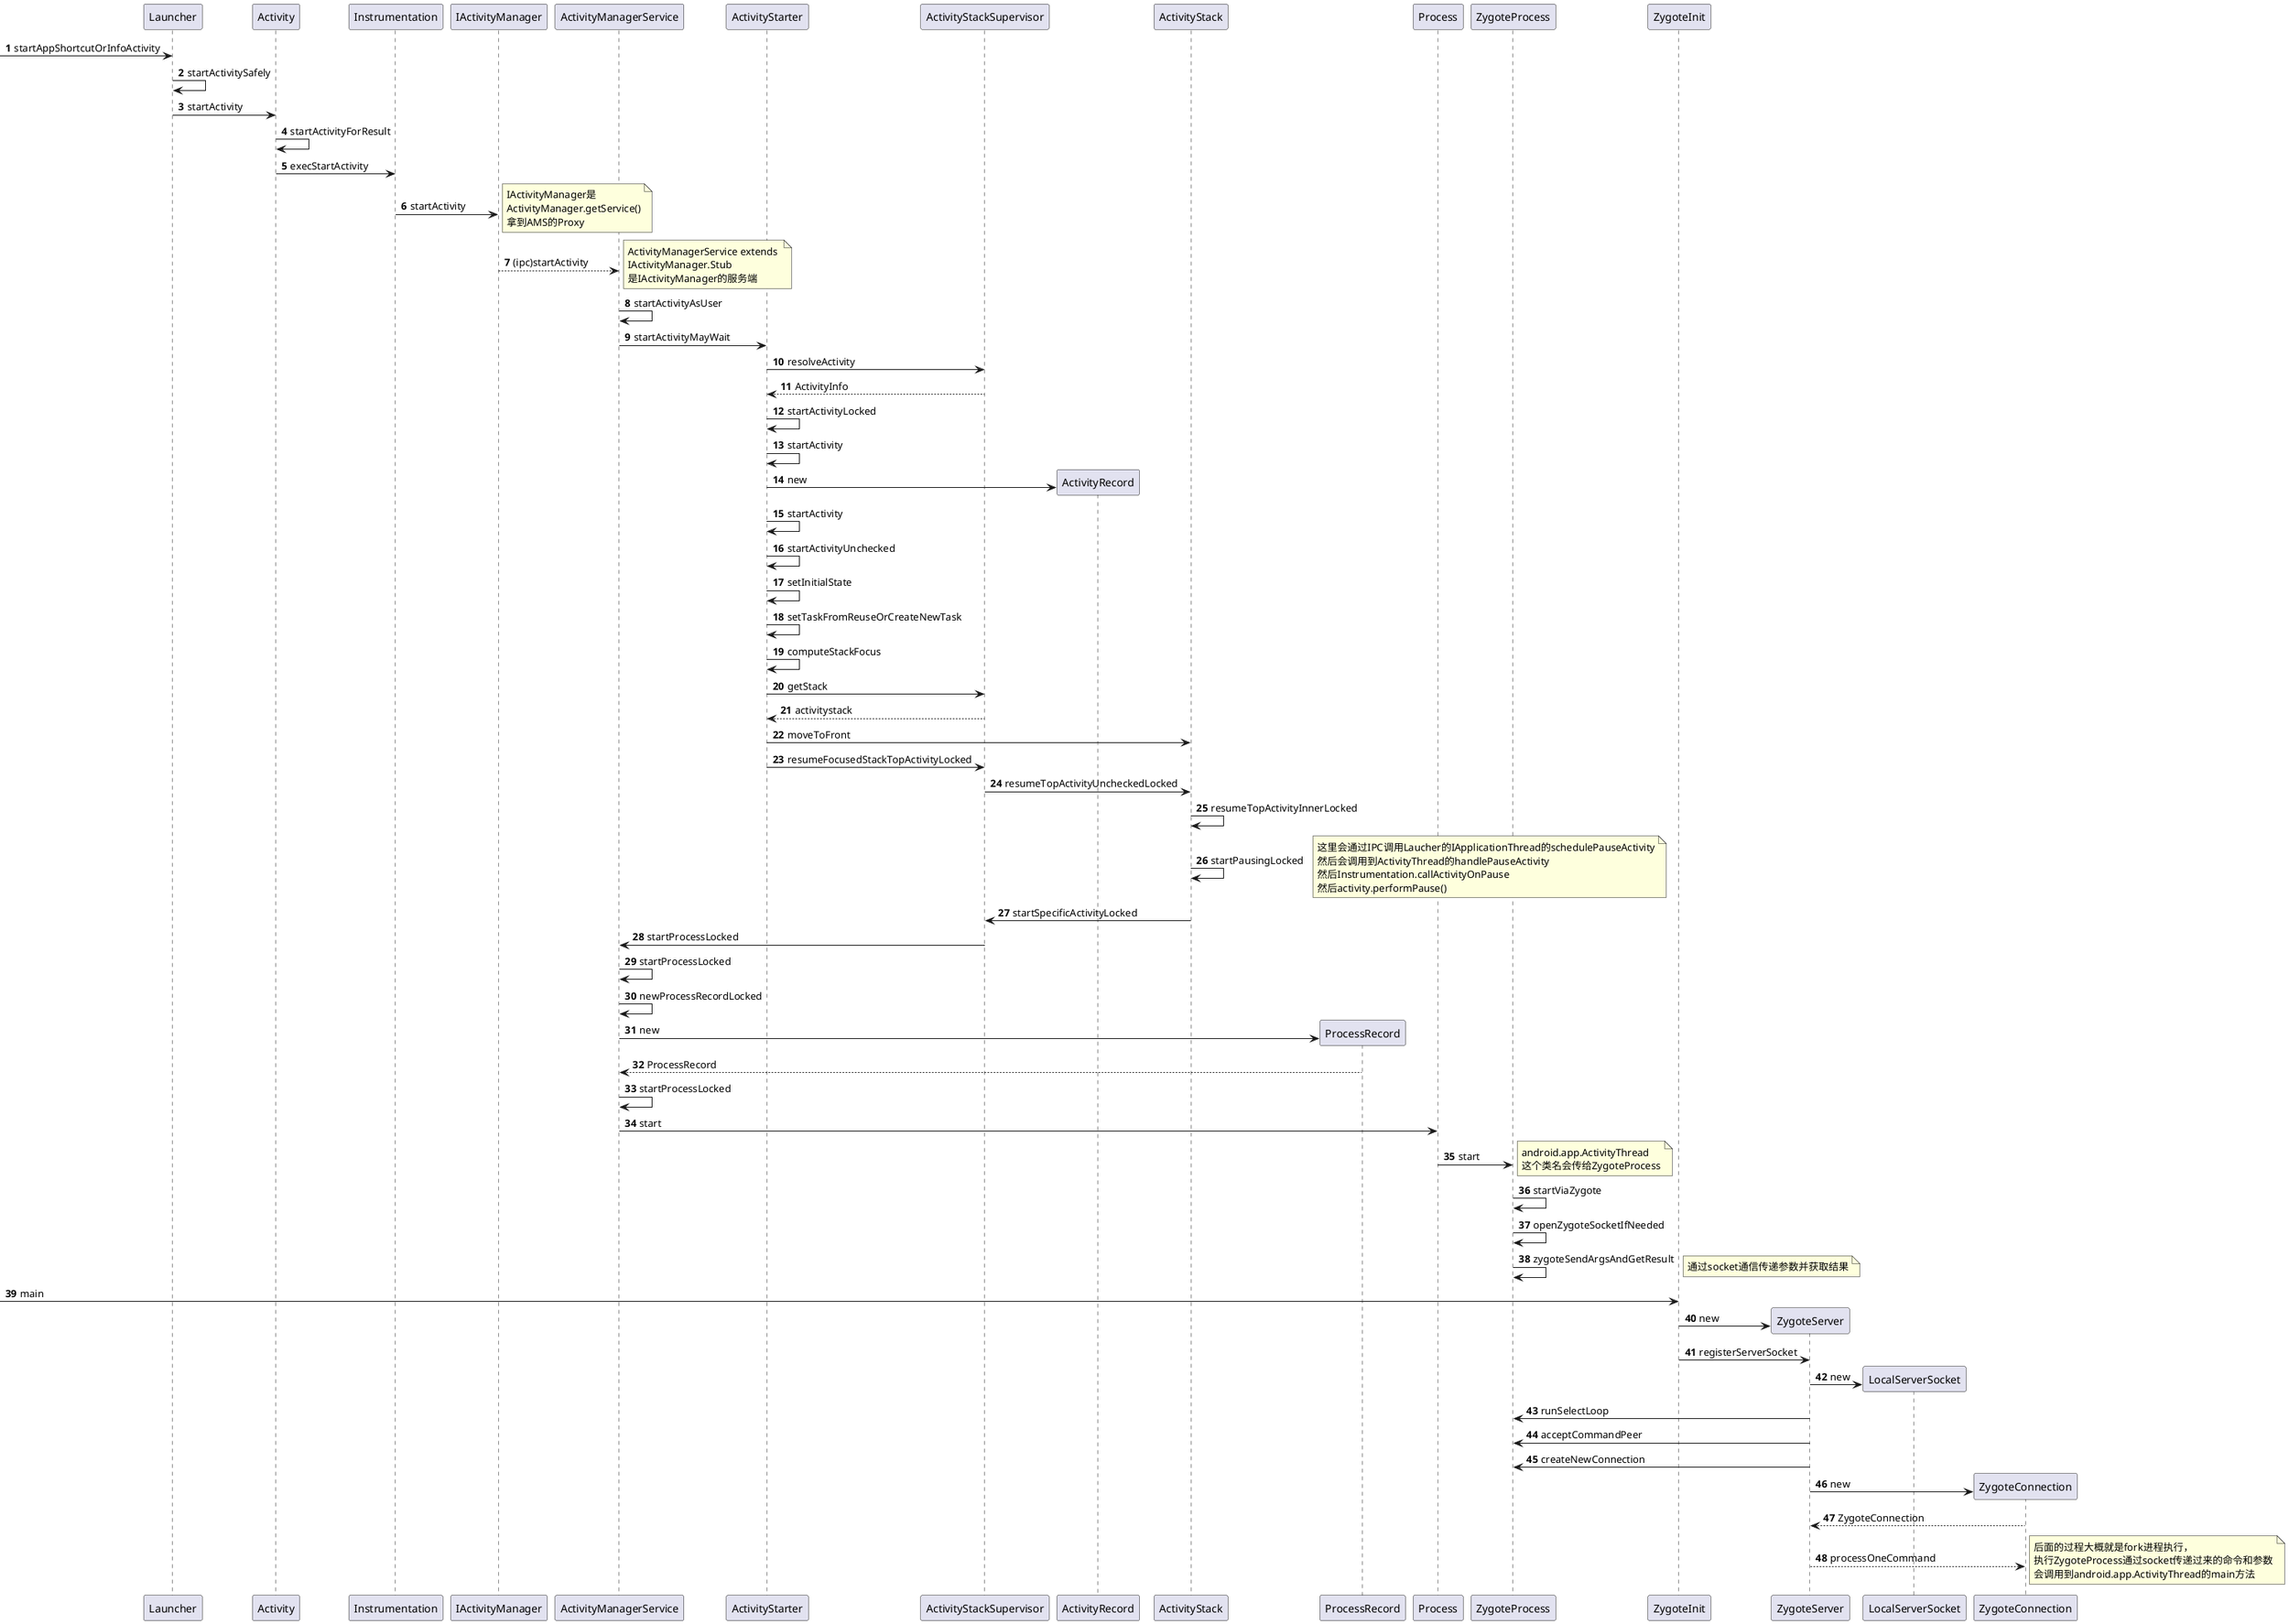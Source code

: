 @startuml

autonumber

[->Launcher : startAppShortcutOrInfoActivity
Launcher -> Launcher : startActivitySafely

Launcher -> Activity : startActivity
Activity -> Activity : startActivityForResult
Activity -> Instrumentation : execStartActivity

Instrumentation -> IActivityManager : startActivity
note right 
IActivityManager是
ActivityManager.getService()
拿到AMS的Proxy
end note

IActivityManager ----> ActivityManagerService : (ipc)startActivity

note right
ActivityManagerService extends 
IActivityManager.Stub
是IActivityManager的服务端
end note

ActivityManagerService -> ActivityManagerService : startActivityAsUser

ActivityManagerService -> ActivityStarter : startActivityMayWait

ActivityStarter -> ActivityStackSupervisor : resolveActivity

ActivityStackSupervisor --> ActivityStarter : ActivityInfo

ActivityStarter -> ActivityStarter : startActivityLocked
ActivityStarter -> ActivityStarter : startActivity

create ActivityRecord
ActivityStarter -> ActivityRecord : new

ActivityStarter -> ActivityStarter : startActivity
ActivityStarter -> ActivityStarter : startActivityUnchecked
ActivityStarter -> ActivityStarter : setInitialState


ActivityStarter -> ActivityStarter : setTaskFromReuseOrCreateNewTask
ActivityStarter -> ActivityStarter : computeStackFocus
ActivityStarter -> ActivityStackSupervisor : getStack
ActivityStackSupervisor --> ActivityStarter : activitystack
ActivityStarter -> ActivityStack : moveToFront

ActivityStarter -> ActivityStackSupervisor : resumeFocusedStackTopActivityLocked
ActivityStackSupervisor -> ActivityStack : resumeTopActivityUncheckedLocked
ActivityStack -> ActivityStack : resumeTopActivityInnerLocked
ActivityStack -> ActivityStack : startPausingLocked

note right
这里会通过IPC调用Laucher的IApplicationThread的schedulePauseActivity
然后会调用到ActivityThread的handlePauseActivity
然后Instrumentation.callActivityOnPause
然后activity.performPause()
end note

ActivityStack -> ActivityStackSupervisor : startSpecificActivityLocked

ActivityStackSupervisor -> ActivityManagerService : startProcessLocked
ActivityManagerService -> ActivityManagerService : startProcessLocked
ActivityManagerService -> ActivityManagerService : newProcessRecordLocked

create ProcessRecord

ActivityManagerService -> ProcessRecord : new

ProcessRecord --> ActivityManagerService : ProcessRecord

ActivityManagerService -> ActivityManagerService : startProcessLocked
ActivityManagerService -> Process : start

Process -> ZygoteProcess : start
note right
android.app.ActivityThread
这个类名会传给ZygoteProcess
end note
ZygoteProcess -> ZygoteProcess : startViaZygote
ZygoteProcess -> ZygoteProcess : openZygoteSocketIfNeeded
ZygoteProcess -> ZygoteProcess : zygoteSendArgsAndGetResult
note right
通过socket通信传递参数并获取结果
end note

[-> ZygoteInit : main

create ZygoteServer

ZygoteInit -> ZygoteServer : new

ZygoteInit -> ZygoteServer : registerServerSocket

create LocalServerSocket
ZygoteServer -> LocalServerSocket : new 

ZygoteServer -> ZygoteProcess : runSelectLoop
ZygoteServer -> ZygoteProcess : acceptCommandPeer
ZygoteServer -> ZygoteProcess : createNewConnection
create ZygoteConnection
ZygoteServer -> ZygoteConnection : new 
ZygoteConnection --> ZygoteServer : ZygoteConnection 
ZygoteServer --> ZygoteConnection : processOneCommand 

note right
后面的过程大概就是fork进程执行，
执行ZygoteProcess通过socket传递过来的命令和参数
会调用到android.app.ActivityThread的main方法
end note


@enduml